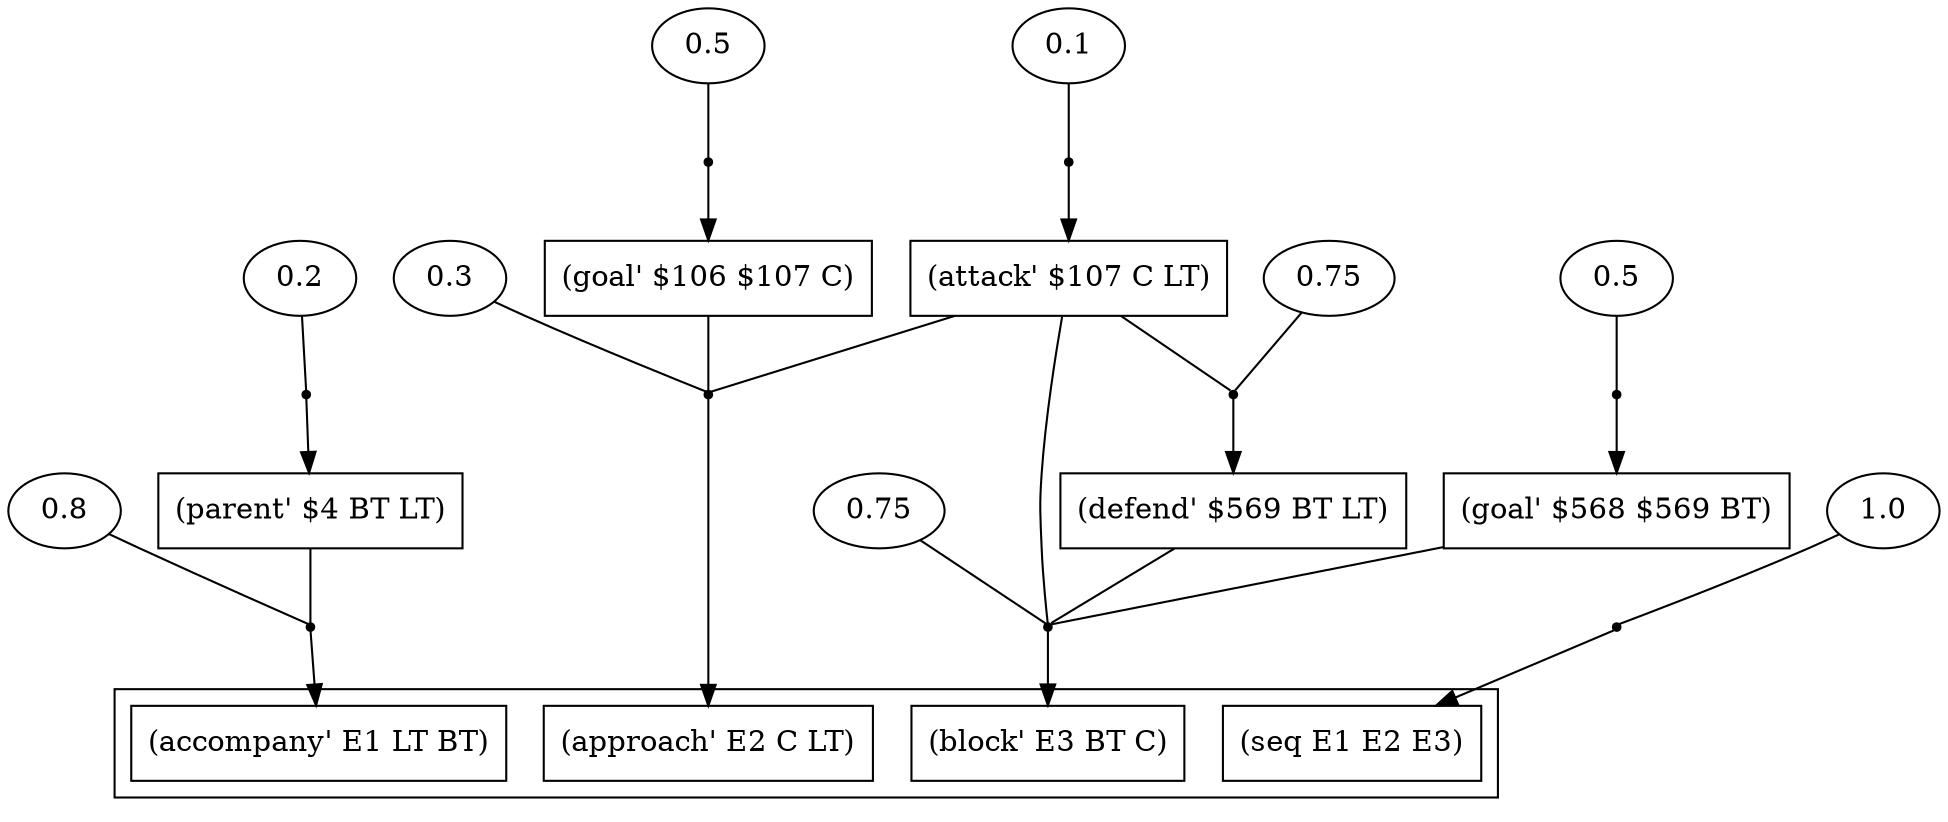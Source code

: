 digraph proof {
 graph [rankdir="TB"]
  e0 [label="0.8"];
  e1 [label="0.2"];
  e2 [label="0.3"];
  e3 [label="0.5"];
  e4 [label="0.1"];
  e5 [label="0.75"];
  e6 [label="0.5"];
  e7 [label="0.75"];
  e8 [label="1.0"];
  i0 [shape=box label="(parent' $4 BT LT)"];
  i1 [shape=box label="(goal' $106 $107 C)"];
  i2 [shape=box label="(attack' $107 C LT)"];
  i3 [shape=box label="(goal' $568 $569 BT)"];
  i4 [shape=box label="(defend' $569 BT LT)"];
  r0 [shape=point];
  r0 -> o0
  i0 -> r0 [arrowhead=none]
  e0 -> r0 [arrowhead=none]
  r1 [shape=point];
  r1 -> i0
  e1 -> r1 [arrowhead=none]
  r2 [shape=point];
  r2 -> o1
  i1 -> r2 [arrowhead=none]
  i2 -> r2 [arrowhead=none]
  e2 -> r2 [arrowhead=none]
  r3 [shape=point];
  r3 -> i1
  e3 -> r3 [arrowhead=none]
  r4 [shape=point];
  r4 -> i2
  e4 -> r4 [arrowhead=none]
  r5 [shape=point];
  r5 -> o2
  i2 -> r5 [arrowhead=none]
  i3 -> r5 [arrowhead=none]
  i4 -> r5 [arrowhead=none]
  e5 -> r5 [arrowhead=none]
  r6 [shape=point];
  r6 -> i3
  e6 -> r6 [arrowhead=none]
  r7 [shape=point];
  r7 -> i4
  i2 -> r7 [arrowhead=none]
  e7 -> r7 [arrowhead=none]
  r8 [shape=point];
  r8 -> o3
  e8 -> r8 [arrowhead=none]
 subgraph cluster {  o0 [shape=box label="(accompany' E1 LT BT)"];
  o1 [shape=box label="(approach' E2 C LT)"];
  o2 [shape=box label="(block' E3 BT C)"];
  o3 [shape=box label="(seq E1 E2 E3)"];
 }
}

